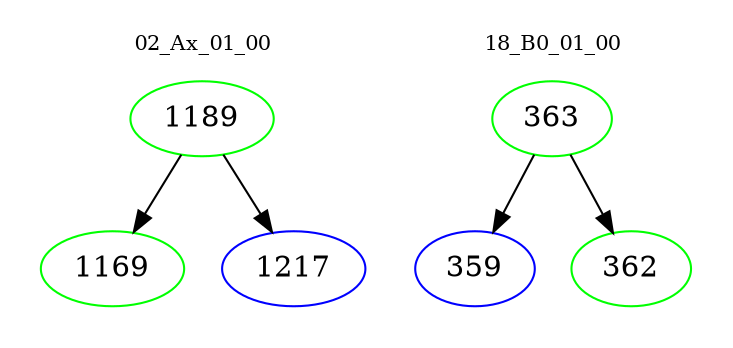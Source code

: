 digraph{
subgraph cluster_0 {
color = white
label = "02_Ax_01_00";
fontsize=10;
T0_1189 [label="1189", color="green"]
T0_1189 -> T0_1169 [color="black"]
T0_1169 [label="1169", color="green"]
T0_1189 -> T0_1217 [color="black"]
T0_1217 [label="1217", color="blue"]
}
subgraph cluster_1 {
color = white
label = "18_B0_01_00";
fontsize=10;
T1_363 [label="363", color="green"]
T1_363 -> T1_359 [color="black"]
T1_359 [label="359", color="blue"]
T1_363 -> T1_362 [color="black"]
T1_362 [label="362", color="green"]
}
}
